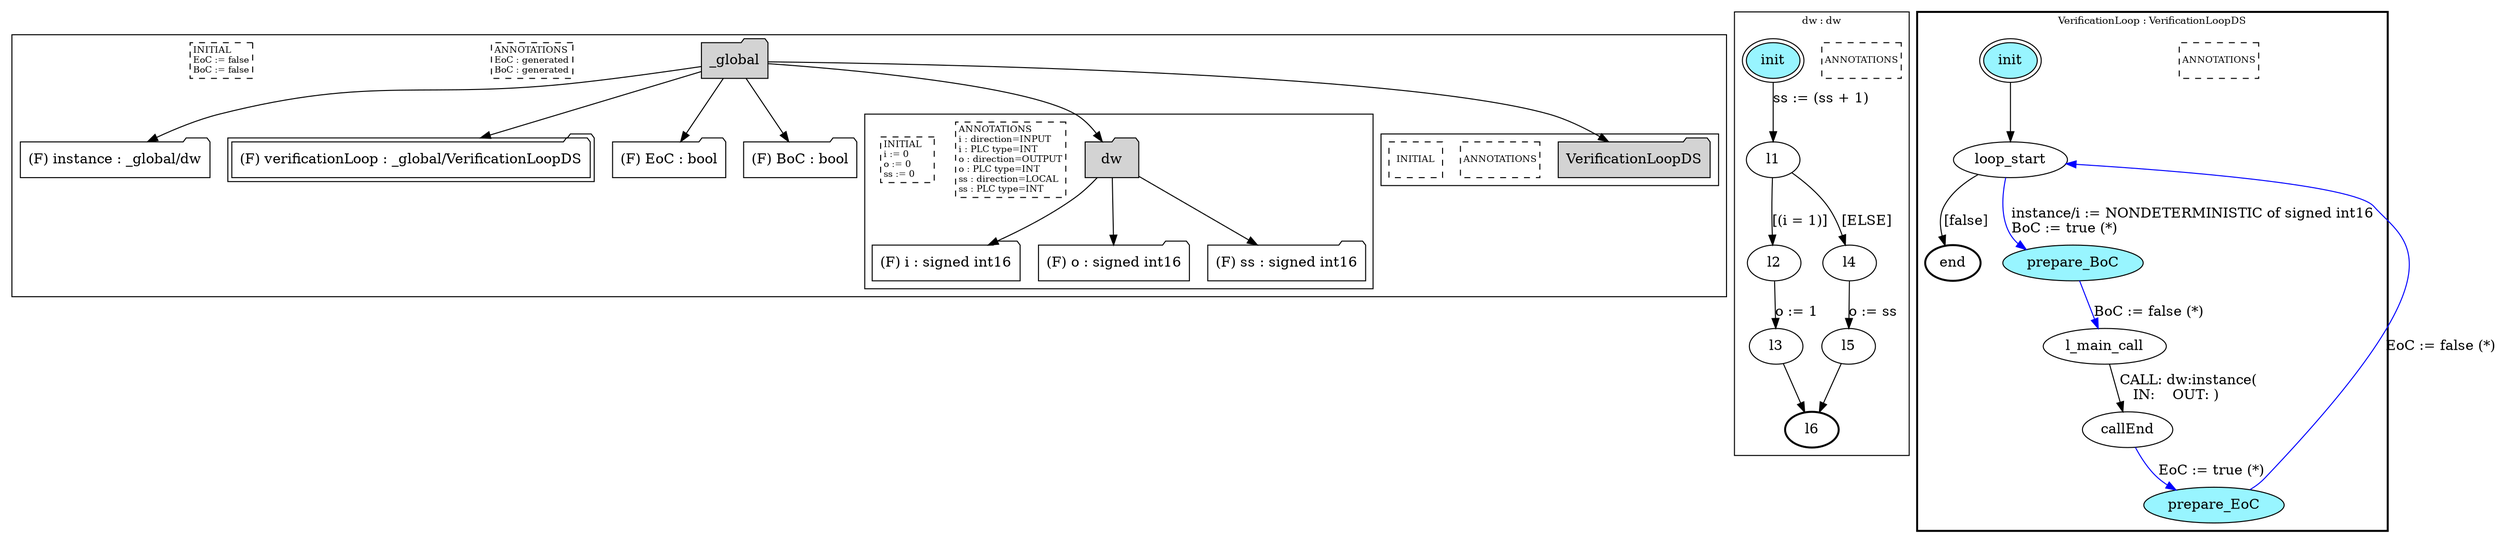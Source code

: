 digraph G {
	subgraph cluster__global1406340387 {
		node [shape="folder", style="filled"];
		//label="_global";
		_global1406340387 [label="_global"];
		_global1406340387 -> instance380034081;
		instance380034081 [label = "(F) instance : _global/dw", fillcolor="white" ];
		_global1406340387 -> verificationLoop218857805;
		verificationLoop218857805 [label = "(F) verificationLoop : _global/VerificationLoopDS", fillcolor="white" , peripheries=2];
		_global1406340387 -> EoC1231875515;
		EoC1231875515 [label = "(F) EoC : bool", fillcolor="white" ];
		_global1406340387 -> BoC1713589007;
		BoC1713589007 [label = "(F) BoC : bool", fillcolor="white" ];
		_global1406340387 -> dw1157276914;
		subgraph cluster_dw1157276914 {
			node [shape="folder", style="filled"];
			//label="dw";
			dw1157276914 [label="dw"];
			dw1157276914 -> i1477856922;
			i1477856922 [label = "(F) i : signed int16", fillcolor="white" ];
			dw1157276914 -> o143830798;
			o143830798 [label = "(F) o : signed int16", fillcolor="white" ];
			dw1157276914 -> ss896232285;
			ss896232285 [label = "(F) ss : signed int16", fillcolor="white" ];
			
			annotations_pseudonode_dw1157276914 [
				label="ANNOTATIONS\li : direction=INPUT\li : PLC type=INT\lo : direction=OUTPUT\lo : PLC type=INT\lss : direction=LOCAL\lss : PLC type=INT\l",
				fontsize=9, margin="0.04,0.04", fillcolor="white", shape="rectangle", style="dashed"];
			initamt_pseudonode_dw1157276914 [
				label="INITIAL\li := 0\lo := 0\lss := 0\l",
				fontsize=9, margin="0.04,0.04", fillcolor="lightyellow", shape="rectangle", style="dashed"];
		}
		_global1406340387 -> VerificationLoopDS300430509;
		subgraph cluster_VerificationLoopDS300430509 {
			node [shape="folder", style="filled"];
			//label="VerificationLoopDS";
			VerificationLoopDS300430509 [label="VerificationLoopDS"];
			
			annotations_pseudonode_VerificationLoopDS300430509 [
				label="ANNOTATIONS",
				fontsize=9, margin="0.04,0.04", fillcolor="white", shape="rectangle", style="dashed"];
			initamt_pseudonode_VerificationLoopDS300430509 [
				label="INITIAL",
				fontsize=9, margin="0.04,0.04", fillcolor="lightyellow", shape="rectangle", style="dashed"];
		}
		
		annotations_pseudonode__global1406340387 [
			label="ANNOTATIONS\lEoC : generated\lBoC : generated\l",
			fontsize=9, margin="0.04,0.04", fillcolor="white", shape="rectangle", style="dashed"];
		initamt_pseudonode__global1406340387 [
			label="INITIAL\lEoC := false\lBoC := false\l",
			fontsize=9, margin="0.04,0.04", fillcolor="lightyellow", shape="rectangle", style="dashed"];
	}
	subgraph clusterdw {
		node [style="filled"];
		color="black";
		fontsize=10;
		ranksep=0.4;
		
		label="dw : dw";
		
		annotations_pseudonode_dw [
			label="ANNOTATIONS",
			fontsize=9, margin="0.04,0.04", fillcolor="white", shape="rectangle", style="dashed"];
		
		init_dw [label="init", color="black", fillcolor="cadetblue1", peripheries=2, shape="ellipse"];
		l1_dw [label="l1", color="black", fillcolor="white", shape="ellipse"];
		l2_dw [label="l2", color="black", fillcolor="white", shape="ellipse"];
		l3_dw [label="l3", color="black", fillcolor="white", shape="ellipse"];
		l4_dw [label="l4", color="black", fillcolor="white", shape="ellipse"];
		l5_dw [label="l5", color="black", fillcolor="white", shape="ellipse"];
		l6_dw [label="l6", color="black", fillcolor="white", style=bold, shape="ellipse"];
		init_dw -> l1_dw [color="black", label="ss := (ss + 1)"];
		l1_dw -> l2_dw [color="black", label="[(i = 1)]"];
		l2_dw -> l3_dw [color="black", label="o := 1"];
		l1_dw -> l4_dw [color="black", label="[ELSE]"];
		l4_dw -> l5_dw [color="black", label="o := ss"];
		l3_dw -> l6_dw [color="black", label=""];
		l5_dw -> l6_dw [color="black", label=""];
	}
	subgraph clusterVerificationLoop {
		node [style="filled"];
		style=bold;
		color="black";
		fontsize=10;
		ranksep=0.4;
		
		label="VerificationLoop : VerificationLoopDS";
		
		annotations_pseudonode_VerificationLoop [
			label="ANNOTATIONS",
			fontsize=9, margin="0.04,0.04", fillcolor="white", shape="rectangle", style="dashed"];
		
		init_VerificationLoop [label="init", color="black", fillcolor="cadetblue1", peripheries=2, shape="ellipse"];
		end_VerificationLoop [label="end", color="black", fillcolor="cadetblue1", style=bold, shape="ellipse"];
		loop_start_VerificationLoop [label="loop_start", color="black", fillcolor="white", shape="ellipse"];
		prepare_BoC_VerificationLoop [label="prepare_BoC", color="black", fillcolor="cadetblue1", shape="ellipse"];
		l_main_call_VerificationLoop [label="l_main_call", color="black", fillcolor="white", shape="ellipse"];
		callEnd_VerificationLoop [label="callEnd", color="black", fillcolor="white", shape="ellipse"];
		prepare_EoC_VerificationLoop [label="prepare_EoC", color="black", fillcolor="cadetblue1", shape="ellipse"];
		init_VerificationLoop -> loop_start_VerificationLoop [color="black", label=""];
		loop_start_VerificationLoop -> prepare_BoC_VerificationLoop [color="blue", label="instance/i := NONDETERMINISTIC of signed int16\lBoC := true (*)\l"];
		prepare_BoC_VerificationLoop -> l_main_call_VerificationLoop [color="blue", label="BoC := false (*)"];
		l_main_call_VerificationLoop -> callEnd_VerificationLoop [color="black", label="CALL: dw:instance(\l   IN:    OUT: )\l"];
		callEnd_VerificationLoop -> prepare_EoC_VerificationLoop [color="blue", label="EoC := true (*)"];
		prepare_EoC_VerificationLoop -> loop_start_VerificationLoop [color="blue", label="EoC := false (*)"];
		loop_start_VerificationLoop -> end_VerificationLoop [color="black", label="[false]"];
	}
}

